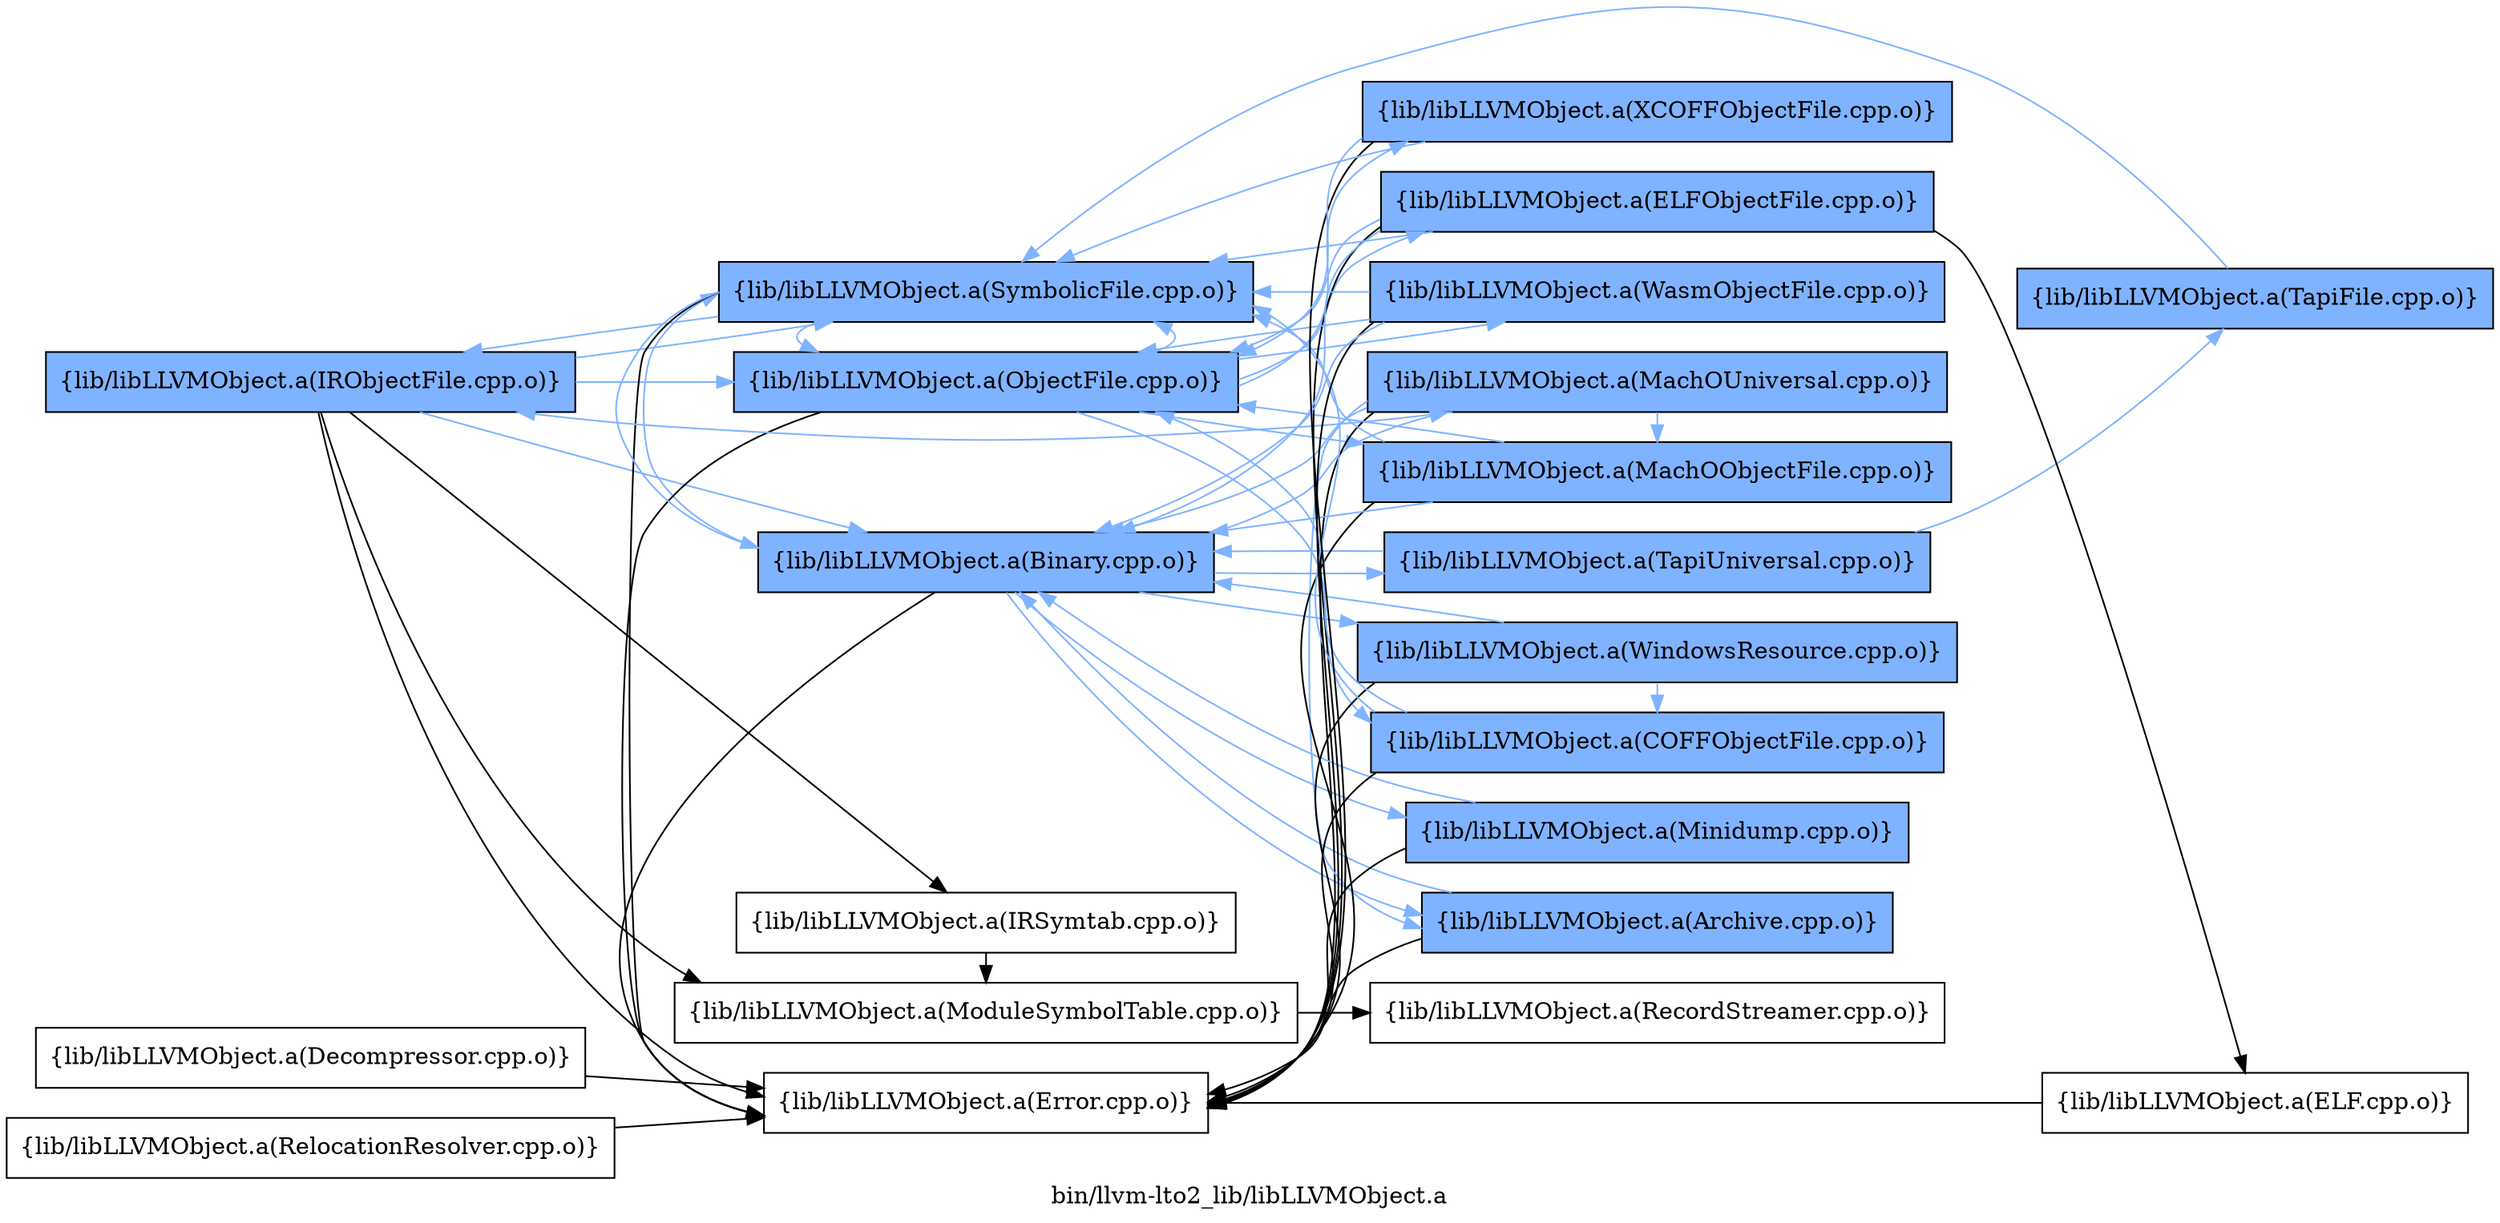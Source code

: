 digraph "bin/llvm-lto2_lib/libLLVMObject.a" {
	label="bin/llvm-lto2_lib/libLLVMObject.a";
	rankdir=LR;
	{ rank=same; Node0x55c4b187f858;  }
	{ rank=same; Node0x55c4b1875588; Node0x55c4b1875268; Node0x55c4b1874278; Node0x55c4b188ba18; Node0x55c4b188ae38; Node0x55c4b188de08;  }
	{ rank=same; Node0x55c4b18745e8; Node0x55c4b18735a8; Node0x55c4b188bd38; Node0x55c4b188d7c8; Node0x55c4b1886d88; Node0x55c4b188e088; Node0x55c4b1873468; Node0x55c4b188d2c8; Node0x55c4b188c508; Node0x55c4b1884e98; Node0x55c4b1886ab8;  }
	{ rank=same; Node0x55c4b187f858;  }
	{ rank=same; Node0x55c4b1875588; Node0x55c4b1875268; Node0x55c4b1874278; Node0x55c4b188ba18; Node0x55c4b188ae38; Node0x55c4b188de08;  }
	{ rank=same; Node0x55c4b18745e8; Node0x55c4b18735a8; Node0x55c4b188bd38; Node0x55c4b188d7c8; Node0x55c4b1886d88; Node0x55c4b188e088; Node0x55c4b1873468; Node0x55c4b188d2c8; Node0x55c4b188c508; Node0x55c4b1884e98; Node0x55c4b1886ab8;  }

	Node0x55c4b187f858 [shape=record,shape=box,group=1,style=filled,fillcolor="0.600000 0.5 1",label="{lib/libLLVMObject.a(IRObjectFile.cpp.o)}"];
	Node0x55c4b187f858 -> Node0x55c4b1875588;
	Node0x55c4b187f858 -> Node0x55c4b1875268[color="0.600000 0.5 1"];
	Node0x55c4b187f858 -> Node0x55c4b1874278;
	Node0x55c4b187f858 -> Node0x55c4b188ba18;
	Node0x55c4b187f858 -> Node0x55c4b188ae38[color="0.600000 0.5 1"];
	Node0x55c4b187f858 -> Node0x55c4b188de08[color="0.600000 0.5 1"];
	Node0x55c4b188ba18 [shape=record,shape=box,group=0,label="{lib/libLLVMObject.a(ModuleSymbolTable.cpp.o)}"];
	Node0x55c4b188ba18 -> Node0x55c4b188e088;
	Node0x55c4b1875588 [shape=record,shape=box,group=0,label="{lib/libLLVMObject.a(Error.cpp.o)}"];
	Node0x55c4b1875268 [shape=record,shape=box,group=1,style=filled,fillcolor="0.600000 0.5 1",label="{lib/libLLVMObject.a(Binary.cpp.o)}"];
	Node0x55c4b1875268 -> Node0x55c4b1875588;
	Node0x55c4b1875268 -> Node0x55c4b18745e8[color="0.600000 0.5 1"];
	Node0x55c4b1875268 -> Node0x55c4b18735a8[color="0.600000 0.5 1"];
	Node0x55c4b1875268 -> Node0x55c4b188bd38[color="0.600000 0.5 1"];
	Node0x55c4b1875268 -> Node0x55c4b188de08[color="0.600000 0.5 1"];
	Node0x55c4b1875268 -> Node0x55c4b188d7c8[color="0.600000 0.5 1"];
	Node0x55c4b1875268 -> Node0x55c4b1886d88[color="0.600000 0.5 1"];
	Node0x55c4b1874278 [shape=record,shape=box,group=0,label="{lib/libLLVMObject.a(IRSymtab.cpp.o)}"];
	Node0x55c4b1874278 -> Node0x55c4b188ba18;
	Node0x55c4b188ae38 [shape=record,shape=box,group=1,style=filled,fillcolor="0.600000 0.5 1",label="{lib/libLLVMObject.a(ObjectFile.cpp.o)}"];
	Node0x55c4b188ae38 -> Node0x55c4b1875588;
	Node0x55c4b188ae38 -> Node0x55c4b1873468[color="0.600000 0.5 1"];
	Node0x55c4b188ae38 -> Node0x55c4b188d2c8[color="0.600000 0.5 1"];
	Node0x55c4b188ae38 -> Node0x55c4b188c508[color="0.600000 0.5 1"];
	Node0x55c4b188ae38 -> Node0x55c4b188de08[color="0.600000 0.5 1"];
	Node0x55c4b188ae38 -> Node0x55c4b1884e98[color="0.600000 0.5 1"];
	Node0x55c4b188ae38 -> Node0x55c4b1886ab8[color="0.600000 0.5 1"];
	Node0x55c4b188de08 [shape=record,shape=box,group=1,style=filled,fillcolor="0.600000 0.5 1",label="{lib/libLLVMObject.a(SymbolicFile.cpp.o)}"];
	Node0x55c4b188de08 -> Node0x55c4b187f858[color="0.600000 0.5 1"];
	Node0x55c4b188de08 -> Node0x55c4b1875588;
	Node0x55c4b188de08 -> Node0x55c4b1875268[color="0.600000 0.5 1"];
	Node0x55c4b188de08 -> Node0x55c4b188ae38[color="0.600000 0.5 1"];
	Node0x55c4b18745e8 [shape=record,shape=box,group=1,style=filled,fillcolor="0.600000 0.5 1",label="{lib/libLLVMObject.a(Archive.cpp.o)}"];
	Node0x55c4b18745e8 -> Node0x55c4b1875588;
	Node0x55c4b18745e8 -> Node0x55c4b1875268[color="0.600000 0.5 1"];
	Node0x55c4b18735a8 [shape=record,shape=box,group=1,style=filled,fillcolor="0.600000 0.5 1",label="{lib/libLLVMObject.a(MachOUniversal.cpp.o)}"];
	Node0x55c4b18735a8 -> Node0x55c4b187f858[color="0.600000 0.5 1"];
	Node0x55c4b18735a8 -> Node0x55c4b1875588;
	Node0x55c4b18735a8 -> Node0x55c4b1875268[color="0.600000 0.5 1"];
	Node0x55c4b18735a8 -> Node0x55c4b18745e8[color="0.600000 0.5 1"];
	Node0x55c4b18735a8 -> Node0x55c4b1873468[color="0.600000 0.5 1"];
	Node0x55c4b188bd38 [shape=record,shape=box,group=1,style=filled,fillcolor="0.600000 0.5 1",label="{lib/libLLVMObject.a(Minidump.cpp.o)}"];
	Node0x55c4b188bd38 -> Node0x55c4b1875588;
	Node0x55c4b188bd38 -> Node0x55c4b1875268[color="0.600000 0.5 1"];
	Node0x55c4b188d7c8 [shape=record,shape=box,group=1,style=filled,fillcolor="0.600000 0.5 1",label="{lib/libLLVMObject.a(TapiUniversal.cpp.o)}"];
	Node0x55c4b188d7c8 -> Node0x55c4b1875268[color="0.600000 0.5 1"];
	Node0x55c4b188d7c8 -> Node0x55c4b18856b8[color="0.600000 0.5 1"];
	Node0x55c4b1886d88 [shape=record,shape=box,group=1,style=filled,fillcolor="0.600000 0.5 1",label="{lib/libLLVMObject.a(WindowsResource.cpp.o)}"];
	Node0x55c4b1886d88 -> Node0x55c4b1875588;
	Node0x55c4b1886d88 -> Node0x55c4b1875268[color="0.600000 0.5 1"];
	Node0x55c4b1886d88 -> Node0x55c4b188c508[color="0.600000 0.5 1"];
	Node0x55c4b1873468 [shape=record,shape=box,group=1,style=filled,fillcolor="0.600000 0.5 1",label="{lib/libLLVMObject.a(MachOObjectFile.cpp.o)}"];
	Node0x55c4b1873468 -> Node0x55c4b1875588;
	Node0x55c4b1873468 -> Node0x55c4b1875268[color="0.600000 0.5 1"];
	Node0x55c4b1873468 -> Node0x55c4b188ae38[color="0.600000 0.5 1"];
	Node0x55c4b1873468 -> Node0x55c4b188de08[color="0.600000 0.5 1"];
	Node0x55c4b188e088 [shape=record,shape=box,group=0,label="{lib/libLLVMObject.a(RecordStreamer.cpp.o)}"];
	Node0x55c4b188d2c8 [shape=record,shape=box,group=1,style=filled,fillcolor="0.600000 0.5 1",label="{lib/libLLVMObject.a(ELFObjectFile.cpp.o)}"];
	Node0x55c4b188d2c8 -> Node0x55c4b1875588;
	Node0x55c4b188d2c8 -> Node0x55c4b1875268[color="0.600000 0.5 1"];
	Node0x55c4b188d2c8 -> Node0x55c4b188ae38[color="0.600000 0.5 1"];
	Node0x55c4b188d2c8 -> Node0x55c4b188c918;
	Node0x55c4b188d2c8 -> Node0x55c4b188de08[color="0.600000 0.5 1"];
	Node0x55c4b188c508 [shape=record,shape=box,group=1,style=filled,fillcolor="0.600000 0.5 1",label="{lib/libLLVMObject.a(COFFObjectFile.cpp.o)}"];
	Node0x55c4b188c508 -> Node0x55c4b1875588;
	Node0x55c4b188c508 -> Node0x55c4b188ae38[color="0.600000 0.5 1"];
	Node0x55c4b188c508 -> Node0x55c4b188de08[color="0.600000 0.5 1"];
	Node0x55c4b1884e98 [shape=record,shape=box,group=1,style=filled,fillcolor="0.600000 0.5 1",label="{lib/libLLVMObject.a(WasmObjectFile.cpp.o)}"];
	Node0x55c4b1884e98 -> Node0x55c4b1875588;
	Node0x55c4b1884e98 -> Node0x55c4b1875268[color="0.600000 0.5 1"];
	Node0x55c4b1884e98 -> Node0x55c4b188ae38[color="0.600000 0.5 1"];
	Node0x55c4b1884e98 -> Node0x55c4b188de08[color="0.600000 0.5 1"];
	Node0x55c4b1886ab8 [shape=record,shape=box,group=1,style=filled,fillcolor="0.600000 0.5 1",label="{lib/libLLVMObject.a(XCOFFObjectFile.cpp.o)}"];
	Node0x55c4b1886ab8 -> Node0x55c4b1875588;
	Node0x55c4b1886ab8 -> Node0x55c4b188ae38[color="0.600000 0.5 1"];
	Node0x55c4b1886ab8 -> Node0x55c4b188de08[color="0.600000 0.5 1"];
	Node0x55c4b188c918 [shape=record,shape=box,group=0,label="{lib/libLLVMObject.a(ELF.cpp.o)}"];
	Node0x55c4b188c918 -> Node0x55c4b1875588;
	Node0x55c4b18856b8 [shape=record,shape=box,group=1,style=filled,fillcolor="0.600000 0.5 1",label="{lib/libLLVMObject.a(TapiFile.cpp.o)}"];
	Node0x55c4b18856b8 -> Node0x55c4b188de08[color="0.600000 0.5 1"];
	Node0x55c4b188f758 [shape=record,shape=box,group=0,label="{lib/libLLVMObject.a(RelocationResolver.cpp.o)}"];
	Node0x55c4b188f758 -> Node0x55c4b1875588;
	Node0x55c4b1873508 [shape=record,shape=box,group=0,label="{lib/libLLVMObject.a(Decompressor.cpp.o)}"];
	Node0x55c4b1873508 -> Node0x55c4b1875588;
}
